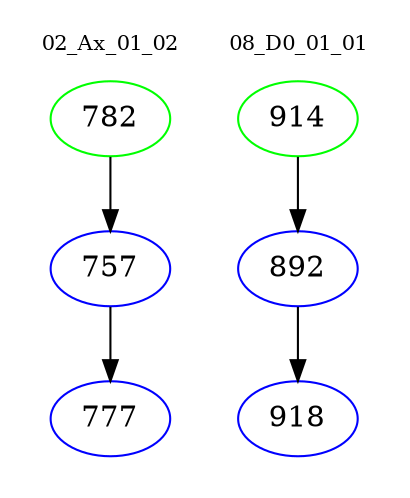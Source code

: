 digraph{
subgraph cluster_0 {
color = white
label = "02_Ax_01_02";
fontsize=10;
T0_782 [label="782", color="green"]
T0_782 -> T0_757 [color="black"]
T0_757 [label="757", color="blue"]
T0_757 -> T0_777 [color="black"]
T0_777 [label="777", color="blue"]
}
subgraph cluster_1 {
color = white
label = "08_D0_01_01";
fontsize=10;
T1_914 [label="914", color="green"]
T1_914 -> T1_892 [color="black"]
T1_892 [label="892", color="blue"]
T1_892 -> T1_918 [color="black"]
T1_918 [label="918", color="blue"]
}
}
